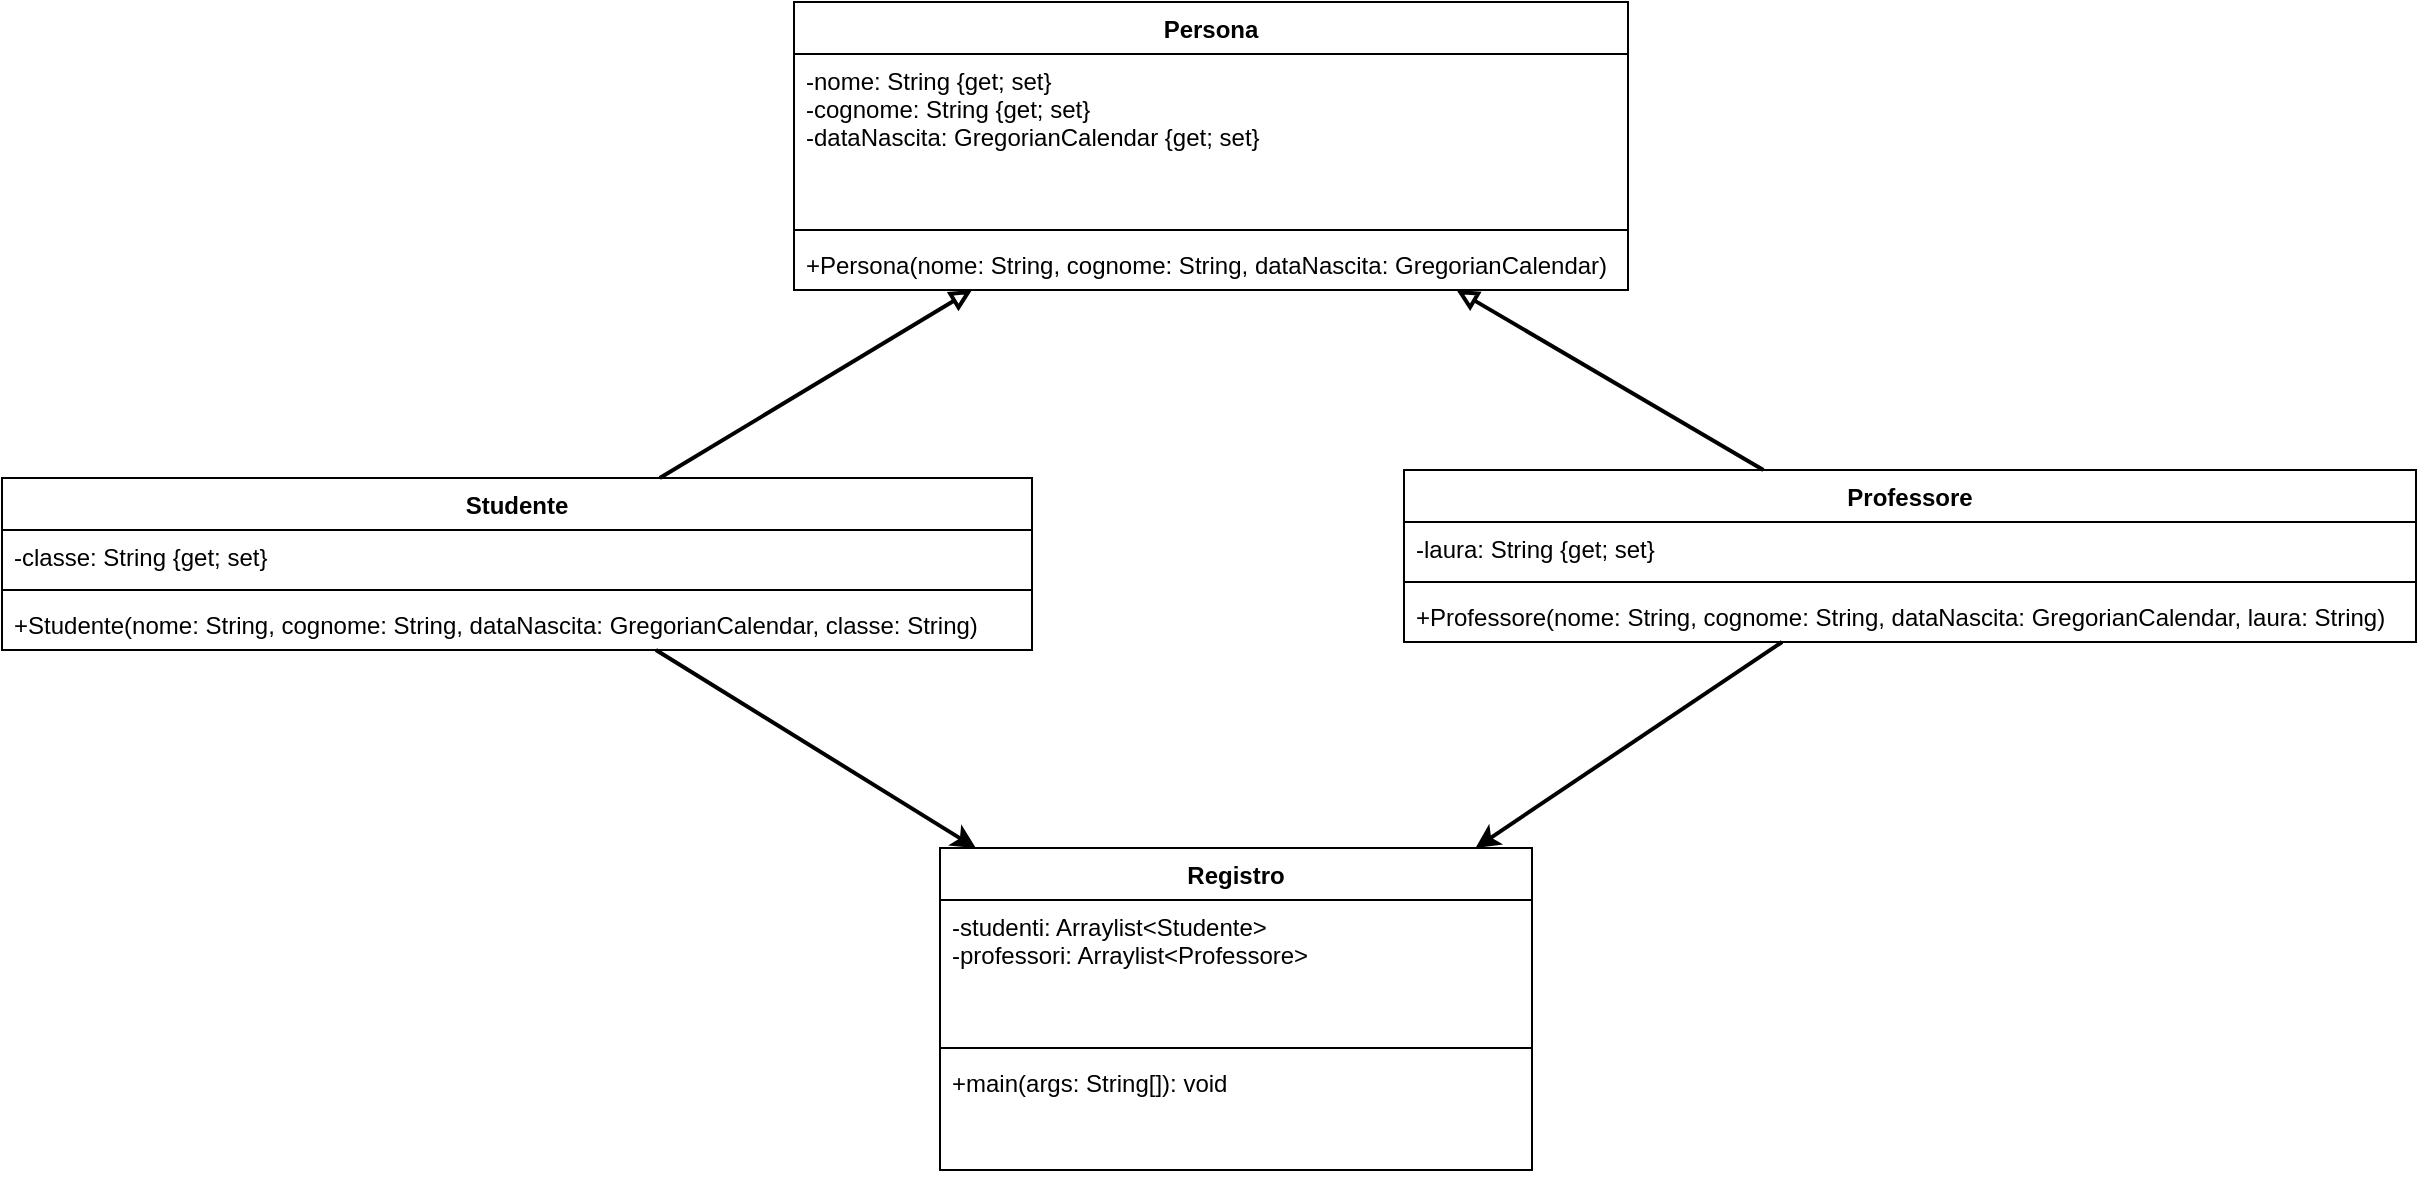<mxfile>
    <diagram id="C5RBs43oDa-KdzZeNtuy" name="Page-1">
        <mxGraphModel dx="2133" dy="1200" grid="0" gridSize="10" guides="1" tooltips="1" connect="1" arrows="1" fold="1" page="0" pageScale="1" pageWidth="827" pageHeight="1169" math="0" shadow="0">
            <root>
                <mxCell id="WIyWlLk6GJQsqaUBKTNV-0"/>
                <mxCell id="WIyWlLk6GJQsqaUBKTNV-1" parent="WIyWlLk6GJQsqaUBKTNV-0"/>
                <mxCell id="3E4YJcaUi-_Q7NZZ8Shz-4" value="Persona" style="swimlane;fontStyle=1;align=center;verticalAlign=top;childLayout=stackLayout;horizontal=1;startSize=26;horizontalStack=0;resizeParent=1;resizeParentMax=0;resizeLast=0;collapsible=1;marginBottom=0;" parent="WIyWlLk6GJQsqaUBKTNV-1" vertex="1">
                    <mxGeometry x="-352" y="-70" width="417" height="144" as="geometry"/>
                </mxCell>
                <mxCell id="3E4YJcaUi-_Q7NZZ8Shz-5" value="-nome: String {get; set}&#10;-cognome: String {get; set}&#10;-dataNascita: GregorianCalendar {get; set}" style="text;strokeColor=none;fillColor=none;align=left;verticalAlign=top;spacingLeft=4;spacingRight=4;overflow=hidden;rotatable=0;points=[[0,0.5],[1,0.5]];portConstraint=eastwest;" parent="3E4YJcaUi-_Q7NZZ8Shz-4" vertex="1">
                    <mxGeometry y="26" width="417" height="84" as="geometry"/>
                </mxCell>
                <mxCell id="3E4YJcaUi-_Q7NZZ8Shz-6" value="" style="line;strokeWidth=1;fillColor=none;align=left;verticalAlign=middle;spacingTop=-1;spacingLeft=3;spacingRight=3;rotatable=0;labelPosition=right;points=[];portConstraint=eastwest;" parent="3E4YJcaUi-_Q7NZZ8Shz-4" vertex="1">
                    <mxGeometry y="110" width="417" height="8" as="geometry"/>
                </mxCell>
                <mxCell id="3E4YJcaUi-_Q7NZZ8Shz-7" value="+Persona(nome: String, cognome: String, dataNascita: GregorianCalendar)" style="text;strokeColor=none;fillColor=none;align=left;verticalAlign=top;spacingLeft=4;spacingRight=4;overflow=hidden;rotatable=0;points=[[0,0.5],[1,0.5]];portConstraint=eastwest;" parent="3E4YJcaUi-_Q7NZZ8Shz-4" vertex="1">
                    <mxGeometry y="118" width="417" height="26" as="geometry"/>
                </mxCell>
                <mxCell id="3E4YJcaUi-_Q7NZZ8Shz-8" value="Studente" style="swimlane;fontStyle=1;align=center;verticalAlign=top;childLayout=stackLayout;horizontal=1;startSize=26;horizontalStack=0;resizeParent=1;resizeParentMax=0;resizeLast=0;collapsible=1;marginBottom=0;" parent="WIyWlLk6GJQsqaUBKTNV-1" vertex="1">
                    <mxGeometry x="-748" y="168" width="515" height="86" as="geometry"/>
                </mxCell>
                <mxCell id="3E4YJcaUi-_Q7NZZ8Shz-9" value="-classe: String {get; set}" style="text;strokeColor=none;fillColor=none;align=left;verticalAlign=top;spacingLeft=4;spacingRight=4;overflow=hidden;rotatable=0;points=[[0,0.5],[1,0.5]];portConstraint=eastwest;" parent="3E4YJcaUi-_Q7NZZ8Shz-8" vertex="1">
                    <mxGeometry y="26" width="515" height="26" as="geometry"/>
                </mxCell>
                <mxCell id="3E4YJcaUi-_Q7NZZ8Shz-10" value="" style="line;strokeWidth=1;fillColor=none;align=left;verticalAlign=middle;spacingTop=-1;spacingLeft=3;spacingRight=3;rotatable=0;labelPosition=right;points=[];portConstraint=eastwest;" parent="3E4YJcaUi-_Q7NZZ8Shz-8" vertex="1">
                    <mxGeometry y="52" width="515" height="8" as="geometry"/>
                </mxCell>
                <mxCell id="3E4YJcaUi-_Q7NZZ8Shz-11" value="+Studente(nome: String, cognome: String, dataNascita: GregorianCalendar, classe: String)" style="text;strokeColor=none;fillColor=none;align=left;verticalAlign=top;spacingLeft=4;spacingRight=4;overflow=hidden;rotatable=0;points=[[0,0.5],[1,0.5]];portConstraint=eastwest;" parent="3E4YJcaUi-_Q7NZZ8Shz-8" vertex="1">
                    <mxGeometry y="60" width="515" height="26" as="geometry"/>
                </mxCell>
                <mxCell id="3E4YJcaUi-_Q7NZZ8Shz-12" value="Professore" style="swimlane;fontStyle=1;align=center;verticalAlign=top;childLayout=stackLayout;horizontal=1;startSize=26;horizontalStack=0;resizeParent=1;resizeParentMax=0;resizeLast=0;collapsible=1;marginBottom=0;" parent="WIyWlLk6GJQsqaUBKTNV-1" vertex="1">
                    <mxGeometry x="-47" y="164" width="506" height="86" as="geometry"/>
                </mxCell>
                <mxCell id="3E4YJcaUi-_Q7NZZ8Shz-13" value="-laura: String {get; set}" style="text;strokeColor=none;fillColor=none;align=left;verticalAlign=top;spacingLeft=4;spacingRight=4;overflow=hidden;rotatable=0;points=[[0,0.5],[1,0.5]];portConstraint=eastwest;" parent="3E4YJcaUi-_Q7NZZ8Shz-12" vertex="1">
                    <mxGeometry y="26" width="506" height="26" as="geometry"/>
                </mxCell>
                <mxCell id="3E4YJcaUi-_Q7NZZ8Shz-14" value="" style="line;strokeWidth=1;fillColor=none;align=left;verticalAlign=middle;spacingTop=-1;spacingLeft=3;spacingRight=3;rotatable=0;labelPosition=right;points=[];portConstraint=eastwest;" parent="3E4YJcaUi-_Q7NZZ8Shz-12" vertex="1">
                    <mxGeometry y="52" width="506" height="8" as="geometry"/>
                </mxCell>
                <mxCell id="3E4YJcaUi-_Q7NZZ8Shz-15" value="+Professore(nome: String, cognome: String, dataNascita: GregorianCalendar, laura: String)" style="text;strokeColor=none;fillColor=none;align=left;verticalAlign=top;spacingLeft=4;spacingRight=4;overflow=hidden;rotatable=0;points=[[0,0.5],[1,0.5]];portConstraint=eastwest;" parent="3E4YJcaUi-_Q7NZZ8Shz-12" vertex="1">
                    <mxGeometry y="60" width="506" height="26" as="geometry"/>
                </mxCell>
                <mxCell id="3E4YJcaUi-_Q7NZZ8Shz-16" value="" style="endArrow=block;html=1;rounded=0;endFill=0;targetPerimeterSpacing=0;strokeWidth=2;" parent="WIyWlLk6GJQsqaUBKTNV-1" source="3E4YJcaUi-_Q7NZZ8Shz-8" target="3E4YJcaUi-_Q7NZZ8Shz-4" edge="1">
                    <mxGeometry width="50" height="50" relative="1" as="geometry">
                        <mxPoint x="-292" y="365" as="sourcePoint"/>
                        <mxPoint x="-242" y="315" as="targetPoint"/>
                    </mxGeometry>
                </mxCell>
                <mxCell id="3E4YJcaUi-_Q7NZZ8Shz-17" value="" style="endArrow=block;html=1;rounded=0;endFill=0;targetPerimeterSpacing=0;strokeWidth=2;" parent="WIyWlLk6GJQsqaUBKTNV-1" source="3E4YJcaUi-_Q7NZZ8Shz-12" target="3E4YJcaUi-_Q7NZZ8Shz-4" edge="1">
                    <mxGeometry width="50" height="50" relative="1" as="geometry">
                        <mxPoint x="-409.108" y="178" as="sourcePoint"/>
                        <mxPoint x="-253.041" y="84" as="targetPoint"/>
                    </mxGeometry>
                </mxCell>
                <mxCell id="3E4YJcaUi-_Q7NZZ8Shz-18" value="Registro" style="swimlane;fontStyle=1;align=center;verticalAlign=top;childLayout=stackLayout;horizontal=1;startSize=26;horizontalStack=0;resizeParent=1;resizeParentMax=0;resizeLast=0;collapsible=1;marginBottom=0;" parent="WIyWlLk6GJQsqaUBKTNV-1" vertex="1">
                    <mxGeometry x="-279" y="353" width="296" height="161" as="geometry"/>
                </mxCell>
                <mxCell id="3E4YJcaUi-_Q7NZZ8Shz-19" value="-studenti: Arraylist&lt;Studente&gt;&#10;-professori: Arraylist&lt;Professore&gt;" style="text;strokeColor=none;fillColor=none;align=left;verticalAlign=top;spacingLeft=4;spacingRight=4;overflow=hidden;rotatable=0;points=[[0,0.5],[1,0.5]];portConstraint=eastwest;" parent="3E4YJcaUi-_Q7NZZ8Shz-18" vertex="1">
                    <mxGeometry y="26" width="296" height="70" as="geometry"/>
                </mxCell>
                <mxCell id="3E4YJcaUi-_Q7NZZ8Shz-20" value="" style="line;strokeWidth=1;fillColor=none;align=left;verticalAlign=middle;spacingTop=-1;spacingLeft=3;spacingRight=3;rotatable=0;labelPosition=right;points=[];portConstraint=eastwest;" parent="3E4YJcaUi-_Q7NZZ8Shz-18" vertex="1">
                    <mxGeometry y="96" width="296" height="8" as="geometry"/>
                </mxCell>
                <mxCell id="3E4YJcaUi-_Q7NZZ8Shz-21" value="+main(args: String[]): void" style="text;strokeColor=none;fillColor=none;align=left;verticalAlign=top;spacingLeft=4;spacingRight=4;overflow=hidden;rotatable=0;points=[[0,0.5],[1,0.5]];portConstraint=eastwest;" parent="3E4YJcaUi-_Q7NZZ8Shz-18" vertex="1">
                    <mxGeometry y="104" width="296" height="57" as="geometry"/>
                </mxCell>
                <mxCell id="3E4YJcaUi-_Q7NZZ8Shz-22" value="" style="endArrow=classic;html=1;rounded=0;targetPerimeterSpacing=0;strokeWidth=2;" parent="WIyWlLk6GJQsqaUBKTNV-1" source="3E4YJcaUi-_Q7NZZ8Shz-8" target="3E4YJcaUi-_Q7NZZ8Shz-18" edge="1">
                    <mxGeometry width="50" height="50" relative="1" as="geometry">
                        <mxPoint x="-282" y="414" as="sourcePoint"/>
                        <mxPoint x="-232" y="364" as="targetPoint"/>
                    </mxGeometry>
                </mxCell>
                <mxCell id="3E4YJcaUi-_Q7NZZ8Shz-26" value="" style="endArrow=classic;html=1;rounded=0;strokeWidth=2;sourcePerimeterSpacing=0;" parent="WIyWlLk6GJQsqaUBKTNV-1" source="3E4YJcaUi-_Q7NZZ8Shz-12" target="3E4YJcaUi-_Q7NZZ8Shz-18" edge="1">
                    <mxGeometry width="50" height="50" relative="1" as="geometry">
                        <mxPoint x="-34" y="260" as="sourcePoint"/>
                        <mxPoint x="-84" y="310" as="targetPoint"/>
                    </mxGeometry>
                </mxCell>
            </root>
        </mxGraphModel>
    </diagram>
</mxfile>